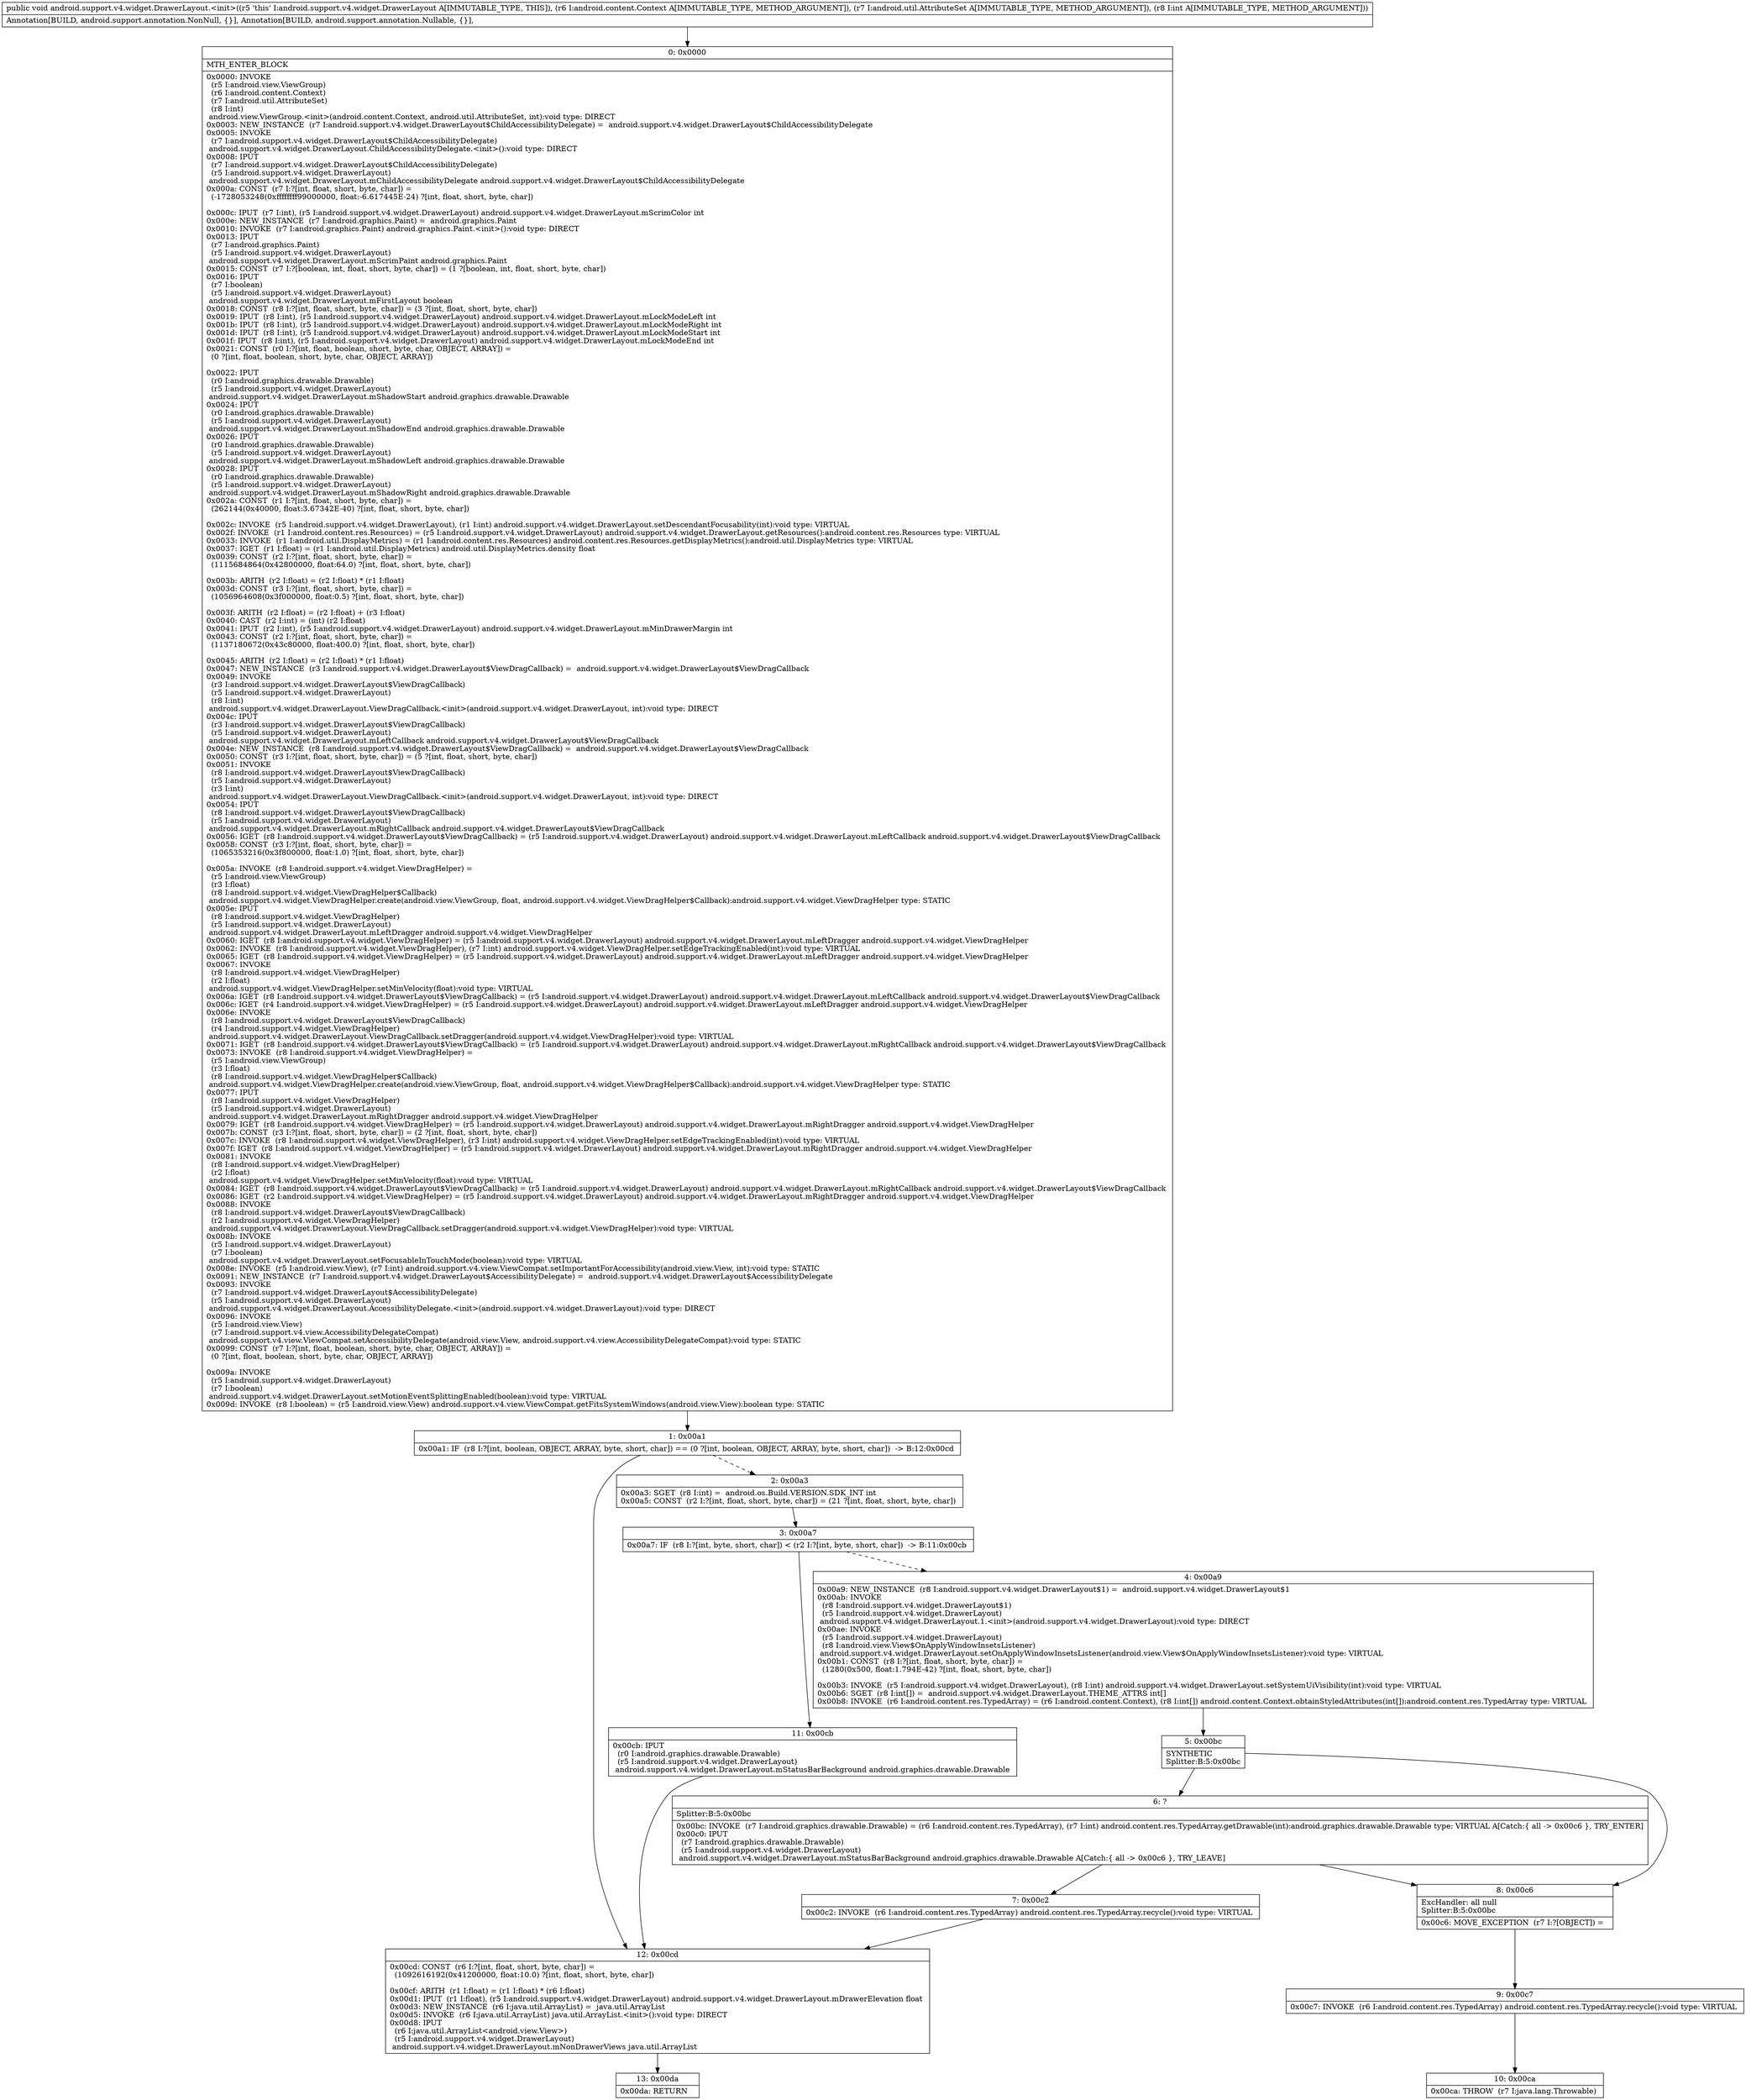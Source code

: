 digraph "CFG forandroid.support.v4.widget.DrawerLayout.\<init\>(Landroid\/content\/Context;Landroid\/util\/AttributeSet;I)V" {
Node_0 [shape=record,label="{0\:\ 0x0000|MTH_ENTER_BLOCK\l|0x0000: INVOKE  \l  (r5 I:android.view.ViewGroup)\l  (r6 I:android.content.Context)\l  (r7 I:android.util.AttributeSet)\l  (r8 I:int)\l android.view.ViewGroup.\<init\>(android.content.Context, android.util.AttributeSet, int):void type: DIRECT \l0x0003: NEW_INSTANCE  (r7 I:android.support.v4.widget.DrawerLayout$ChildAccessibilityDelegate) =  android.support.v4.widget.DrawerLayout$ChildAccessibilityDelegate \l0x0005: INVOKE  \l  (r7 I:android.support.v4.widget.DrawerLayout$ChildAccessibilityDelegate)\l android.support.v4.widget.DrawerLayout.ChildAccessibilityDelegate.\<init\>():void type: DIRECT \l0x0008: IPUT  \l  (r7 I:android.support.v4.widget.DrawerLayout$ChildAccessibilityDelegate)\l  (r5 I:android.support.v4.widget.DrawerLayout)\l android.support.v4.widget.DrawerLayout.mChildAccessibilityDelegate android.support.v4.widget.DrawerLayout$ChildAccessibilityDelegate \l0x000a: CONST  (r7 I:?[int, float, short, byte, char]) = \l  (\-1728053248(0xffffffff99000000, float:\-6.617445E\-24) ?[int, float, short, byte, char])\l \l0x000c: IPUT  (r7 I:int), (r5 I:android.support.v4.widget.DrawerLayout) android.support.v4.widget.DrawerLayout.mScrimColor int \l0x000e: NEW_INSTANCE  (r7 I:android.graphics.Paint) =  android.graphics.Paint \l0x0010: INVOKE  (r7 I:android.graphics.Paint) android.graphics.Paint.\<init\>():void type: DIRECT \l0x0013: IPUT  \l  (r7 I:android.graphics.Paint)\l  (r5 I:android.support.v4.widget.DrawerLayout)\l android.support.v4.widget.DrawerLayout.mScrimPaint android.graphics.Paint \l0x0015: CONST  (r7 I:?[boolean, int, float, short, byte, char]) = (1 ?[boolean, int, float, short, byte, char]) \l0x0016: IPUT  \l  (r7 I:boolean)\l  (r5 I:android.support.v4.widget.DrawerLayout)\l android.support.v4.widget.DrawerLayout.mFirstLayout boolean \l0x0018: CONST  (r8 I:?[int, float, short, byte, char]) = (3 ?[int, float, short, byte, char]) \l0x0019: IPUT  (r8 I:int), (r5 I:android.support.v4.widget.DrawerLayout) android.support.v4.widget.DrawerLayout.mLockModeLeft int \l0x001b: IPUT  (r8 I:int), (r5 I:android.support.v4.widget.DrawerLayout) android.support.v4.widget.DrawerLayout.mLockModeRight int \l0x001d: IPUT  (r8 I:int), (r5 I:android.support.v4.widget.DrawerLayout) android.support.v4.widget.DrawerLayout.mLockModeStart int \l0x001f: IPUT  (r8 I:int), (r5 I:android.support.v4.widget.DrawerLayout) android.support.v4.widget.DrawerLayout.mLockModeEnd int \l0x0021: CONST  (r0 I:?[int, float, boolean, short, byte, char, OBJECT, ARRAY]) = \l  (0 ?[int, float, boolean, short, byte, char, OBJECT, ARRAY])\l \l0x0022: IPUT  \l  (r0 I:android.graphics.drawable.Drawable)\l  (r5 I:android.support.v4.widget.DrawerLayout)\l android.support.v4.widget.DrawerLayout.mShadowStart android.graphics.drawable.Drawable \l0x0024: IPUT  \l  (r0 I:android.graphics.drawable.Drawable)\l  (r5 I:android.support.v4.widget.DrawerLayout)\l android.support.v4.widget.DrawerLayout.mShadowEnd android.graphics.drawable.Drawable \l0x0026: IPUT  \l  (r0 I:android.graphics.drawable.Drawable)\l  (r5 I:android.support.v4.widget.DrawerLayout)\l android.support.v4.widget.DrawerLayout.mShadowLeft android.graphics.drawable.Drawable \l0x0028: IPUT  \l  (r0 I:android.graphics.drawable.Drawable)\l  (r5 I:android.support.v4.widget.DrawerLayout)\l android.support.v4.widget.DrawerLayout.mShadowRight android.graphics.drawable.Drawable \l0x002a: CONST  (r1 I:?[int, float, short, byte, char]) = \l  (262144(0x40000, float:3.67342E\-40) ?[int, float, short, byte, char])\l \l0x002c: INVOKE  (r5 I:android.support.v4.widget.DrawerLayout), (r1 I:int) android.support.v4.widget.DrawerLayout.setDescendantFocusability(int):void type: VIRTUAL \l0x002f: INVOKE  (r1 I:android.content.res.Resources) = (r5 I:android.support.v4.widget.DrawerLayout) android.support.v4.widget.DrawerLayout.getResources():android.content.res.Resources type: VIRTUAL \l0x0033: INVOKE  (r1 I:android.util.DisplayMetrics) = (r1 I:android.content.res.Resources) android.content.res.Resources.getDisplayMetrics():android.util.DisplayMetrics type: VIRTUAL \l0x0037: IGET  (r1 I:float) = (r1 I:android.util.DisplayMetrics) android.util.DisplayMetrics.density float \l0x0039: CONST  (r2 I:?[int, float, short, byte, char]) = \l  (1115684864(0x42800000, float:64.0) ?[int, float, short, byte, char])\l \l0x003b: ARITH  (r2 I:float) = (r2 I:float) * (r1 I:float) \l0x003d: CONST  (r3 I:?[int, float, short, byte, char]) = \l  (1056964608(0x3f000000, float:0.5) ?[int, float, short, byte, char])\l \l0x003f: ARITH  (r2 I:float) = (r2 I:float) + (r3 I:float) \l0x0040: CAST  (r2 I:int) = (int) (r2 I:float) \l0x0041: IPUT  (r2 I:int), (r5 I:android.support.v4.widget.DrawerLayout) android.support.v4.widget.DrawerLayout.mMinDrawerMargin int \l0x0043: CONST  (r2 I:?[int, float, short, byte, char]) = \l  (1137180672(0x43c80000, float:400.0) ?[int, float, short, byte, char])\l \l0x0045: ARITH  (r2 I:float) = (r2 I:float) * (r1 I:float) \l0x0047: NEW_INSTANCE  (r3 I:android.support.v4.widget.DrawerLayout$ViewDragCallback) =  android.support.v4.widget.DrawerLayout$ViewDragCallback \l0x0049: INVOKE  \l  (r3 I:android.support.v4.widget.DrawerLayout$ViewDragCallback)\l  (r5 I:android.support.v4.widget.DrawerLayout)\l  (r8 I:int)\l android.support.v4.widget.DrawerLayout.ViewDragCallback.\<init\>(android.support.v4.widget.DrawerLayout, int):void type: DIRECT \l0x004c: IPUT  \l  (r3 I:android.support.v4.widget.DrawerLayout$ViewDragCallback)\l  (r5 I:android.support.v4.widget.DrawerLayout)\l android.support.v4.widget.DrawerLayout.mLeftCallback android.support.v4.widget.DrawerLayout$ViewDragCallback \l0x004e: NEW_INSTANCE  (r8 I:android.support.v4.widget.DrawerLayout$ViewDragCallback) =  android.support.v4.widget.DrawerLayout$ViewDragCallback \l0x0050: CONST  (r3 I:?[int, float, short, byte, char]) = (5 ?[int, float, short, byte, char]) \l0x0051: INVOKE  \l  (r8 I:android.support.v4.widget.DrawerLayout$ViewDragCallback)\l  (r5 I:android.support.v4.widget.DrawerLayout)\l  (r3 I:int)\l android.support.v4.widget.DrawerLayout.ViewDragCallback.\<init\>(android.support.v4.widget.DrawerLayout, int):void type: DIRECT \l0x0054: IPUT  \l  (r8 I:android.support.v4.widget.DrawerLayout$ViewDragCallback)\l  (r5 I:android.support.v4.widget.DrawerLayout)\l android.support.v4.widget.DrawerLayout.mRightCallback android.support.v4.widget.DrawerLayout$ViewDragCallback \l0x0056: IGET  (r8 I:android.support.v4.widget.DrawerLayout$ViewDragCallback) = (r5 I:android.support.v4.widget.DrawerLayout) android.support.v4.widget.DrawerLayout.mLeftCallback android.support.v4.widget.DrawerLayout$ViewDragCallback \l0x0058: CONST  (r3 I:?[int, float, short, byte, char]) = \l  (1065353216(0x3f800000, float:1.0) ?[int, float, short, byte, char])\l \l0x005a: INVOKE  (r8 I:android.support.v4.widget.ViewDragHelper) = \l  (r5 I:android.view.ViewGroup)\l  (r3 I:float)\l  (r8 I:android.support.v4.widget.ViewDragHelper$Callback)\l android.support.v4.widget.ViewDragHelper.create(android.view.ViewGroup, float, android.support.v4.widget.ViewDragHelper$Callback):android.support.v4.widget.ViewDragHelper type: STATIC \l0x005e: IPUT  \l  (r8 I:android.support.v4.widget.ViewDragHelper)\l  (r5 I:android.support.v4.widget.DrawerLayout)\l android.support.v4.widget.DrawerLayout.mLeftDragger android.support.v4.widget.ViewDragHelper \l0x0060: IGET  (r8 I:android.support.v4.widget.ViewDragHelper) = (r5 I:android.support.v4.widget.DrawerLayout) android.support.v4.widget.DrawerLayout.mLeftDragger android.support.v4.widget.ViewDragHelper \l0x0062: INVOKE  (r8 I:android.support.v4.widget.ViewDragHelper), (r7 I:int) android.support.v4.widget.ViewDragHelper.setEdgeTrackingEnabled(int):void type: VIRTUAL \l0x0065: IGET  (r8 I:android.support.v4.widget.ViewDragHelper) = (r5 I:android.support.v4.widget.DrawerLayout) android.support.v4.widget.DrawerLayout.mLeftDragger android.support.v4.widget.ViewDragHelper \l0x0067: INVOKE  \l  (r8 I:android.support.v4.widget.ViewDragHelper)\l  (r2 I:float)\l android.support.v4.widget.ViewDragHelper.setMinVelocity(float):void type: VIRTUAL \l0x006a: IGET  (r8 I:android.support.v4.widget.DrawerLayout$ViewDragCallback) = (r5 I:android.support.v4.widget.DrawerLayout) android.support.v4.widget.DrawerLayout.mLeftCallback android.support.v4.widget.DrawerLayout$ViewDragCallback \l0x006c: IGET  (r4 I:android.support.v4.widget.ViewDragHelper) = (r5 I:android.support.v4.widget.DrawerLayout) android.support.v4.widget.DrawerLayout.mLeftDragger android.support.v4.widget.ViewDragHelper \l0x006e: INVOKE  \l  (r8 I:android.support.v4.widget.DrawerLayout$ViewDragCallback)\l  (r4 I:android.support.v4.widget.ViewDragHelper)\l android.support.v4.widget.DrawerLayout.ViewDragCallback.setDragger(android.support.v4.widget.ViewDragHelper):void type: VIRTUAL \l0x0071: IGET  (r8 I:android.support.v4.widget.DrawerLayout$ViewDragCallback) = (r5 I:android.support.v4.widget.DrawerLayout) android.support.v4.widget.DrawerLayout.mRightCallback android.support.v4.widget.DrawerLayout$ViewDragCallback \l0x0073: INVOKE  (r8 I:android.support.v4.widget.ViewDragHelper) = \l  (r5 I:android.view.ViewGroup)\l  (r3 I:float)\l  (r8 I:android.support.v4.widget.ViewDragHelper$Callback)\l android.support.v4.widget.ViewDragHelper.create(android.view.ViewGroup, float, android.support.v4.widget.ViewDragHelper$Callback):android.support.v4.widget.ViewDragHelper type: STATIC \l0x0077: IPUT  \l  (r8 I:android.support.v4.widget.ViewDragHelper)\l  (r5 I:android.support.v4.widget.DrawerLayout)\l android.support.v4.widget.DrawerLayout.mRightDragger android.support.v4.widget.ViewDragHelper \l0x0079: IGET  (r8 I:android.support.v4.widget.ViewDragHelper) = (r5 I:android.support.v4.widget.DrawerLayout) android.support.v4.widget.DrawerLayout.mRightDragger android.support.v4.widget.ViewDragHelper \l0x007b: CONST  (r3 I:?[int, float, short, byte, char]) = (2 ?[int, float, short, byte, char]) \l0x007c: INVOKE  (r8 I:android.support.v4.widget.ViewDragHelper), (r3 I:int) android.support.v4.widget.ViewDragHelper.setEdgeTrackingEnabled(int):void type: VIRTUAL \l0x007f: IGET  (r8 I:android.support.v4.widget.ViewDragHelper) = (r5 I:android.support.v4.widget.DrawerLayout) android.support.v4.widget.DrawerLayout.mRightDragger android.support.v4.widget.ViewDragHelper \l0x0081: INVOKE  \l  (r8 I:android.support.v4.widget.ViewDragHelper)\l  (r2 I:float)\l android.support.v4.widget.ViewDragHelper.setMinVelocity(float):void type: VIRTUAL \l0x0084: IGET  (r8 I:android.support.v4.widget.DrawerLayout$ViewDragCallback) = (r5 I:android.support.v4.widget.DrawerLayout) android.support.v4.widget.DrawerLayout.mRightCallback android.support.v4.widget.DrawerLayout$ViewDragCallback \l0x0086: IGET  (r2 I:android.support.v4.widget.ViewDragHelper) = (r5 I:android.support.v4.widget.DrawerLayout) android.support.v4.widget.DrawerLayout.mRightDragger android.support.v4.widget.ViewDragHelper \l0x0088: INVOKE  \l  (r8 I:android.support.v4.widget.DrawerLayout$ViewDragCallback)\l  (r2 I:android.support.v4.widget.ViewDragHelper)\l android.support.v4.widget.DrawerLayout.ViewDragCallback.setDragger(android.support.v4.widget.ViewDragHelper):void type: VIRTUAL \l0x008b: INVOKE  \l  (r5 I:android.support.v4.widget.DrawerLayout)\l  (r7 I:boolean)\l android.support.v4.widget.DrawerLayout.setFocusableInTouchMode(boolean):void type: VIRTUAL \l0x008e: INVOKE  (r5 I:android.view.View), (r7 I:int) android.support.v4.view.ViewCompat.setImportantForAccessibility(android.view.View, int):void type: STATIC \l0x0091: NEW_INSTANCE  (r7 I:android.support.v4.widget.DrawerLayout$AccessibilityDelegate) =  android.support.v4.widget.DrawerLayout$AccessibilityDelegate \l0x0093: INVOKE  \l  (r7 I:android.support.v4.widget.DrawerLayout$AccessibilityDelegate)\l  (r5 I:android.support.v4.widget.DrawerLayout)\l android.support.v4.widget.DrawerLayout.AccessibilityDelegate.\<init\>(android.support.v4.widget.DrawerLayout):void type: DIRECT \l0x0096: INVOKE  \l  (r5 I:android.view.View)\l  (r7 I:android.support.v4.view.AccessibilityDelegateCompat)\l android.support.v4.view.ViewCompat.setAccessibilityDelegate(android.view.View, android.support.v4.view.AccessibilityDelegateCompat):void type: STATIC \l0x0099: CONST  (r7 I:?[int, float, boolean, short, byte, char, OBJECT, ARRAY]) = \l  (0 ?[int, float, boolean, short, byte, char, OBJECT, ARRAY])\l \l0x009a: INVOKE  \l  (r5 I:android.support.v4.widget.DrawerLayout)\l  (r7 I:boolean)\l android.support.v4.widget.DrawerLayout.setMotionEventSplittingEnabled(boolean):void type: VIRTUAL \l0x009d: INVOKE  (r8 I:boolean) = (r5 I:android.view.View) android.support.v4.view.ViewCompat.getFitsSystemWindows(android.view.View):boolean type: STATIC \l}"];
Node_1 [shape=record,label="{1\:\ 0x00a1|0x00a1: IF  (r8 I:?[int, boolean, OBJECT, ARRAY, byte, short, char]) == (0 ?[int, boolean, OBJECT, ARRAY, byte, short, char])  \-\> B:12:0x00cd \l}"];
Node_2 [shape=record,label="{2\:\ 0x00a3|0x00a3: SGET  (r8 I:int) =  android.os.Build.VERSION.SDK_INT int \l0x00a5: CONST  (r2 I:?[int, float, short, byte, char]) = (21 ?[int, float, short, byte, char]) \l}"];
Node_3 [shape=record,label="{3\:\ 0x00a7|0x00a7: IF  (r8 I:?[int, byte, short, char]) \< (r2 I:?[int, byte, short, char])  \-\> B:11:0x00cb \l}"];
Node_4 [shape=record,label="{4\:\ 0x00a9|0x00a9: NEW_INSTANCE  (r8 I:android.support.v4.widget.DrawerLayout$1) =  android.support.v4.widget.DrawerLayout$1 \l0x00ab: INVOKE  \l  (r8 I:android.support.v4.widget.DrawerLayout$1)\l  (r5 I:android.support.v4.widget.DrawerLayout)\l android.support.v4.widget.DrawerLayout.1.\<init\>(android.support.v4.widget.DrawerLayout):void type: DIRECT \l0x00ae: INVOKE  \l  (r5 I:android.support.v4.widget.DrawerLayout)\l  (r8 I:android.view.View$OnApplyWindowInsetsListener)\l android.support.v4.widget.DrawerLayout.setOnApplyWindowInsetsListener(android.view.View$OnApplyWindowInsetsListener):void type: VIRTUAL \l0x00b1: CONST  (r8 I:?[int, float, short, byte, char]) = \l  (1280(0x500, float:1.794E\-42) ?[int, float, short, byte, char])\l \l0x00b3: INVOKE  (r5 I:android.support.v4.widget.DrawerLayout), (r8 I:int) android.support.v4.widget.DrawerLayout.setSystemUiVisibility(int):void type: VIRTUAL \l0x00b6: SGET  (r8 I:int[]) =  android.support.v4.widget.DrawerLayout.THEME_ATTRS int[] \l0x00b8: INVOKE  (r6 I:android.content.res.TypedArray) = (r6 I:android.content.Context), (r8 I:int[]) android.content.Context.obtainStyledAttributes(int[]):android.content.res.TypedArray type: VIRTUAL \l}"];
Node_5 [shape=record,label="{5\:\ 0x00bc|SYNTHETIC\lSplitter:B:5:0x00bc\l}"];
Node_6 [shape=record,label="{6\:\ ?|Splitter:B:5:0x00bc\l|0x00bc: INVOKE  (r7 I:android.graphics.drawable.Drawable) = (r6 I:android.content.res.TypedArray), (r7 I:int) android.content.res.TypedArray.getDrawable(int):android.graphics.drawable.Drawable type: VIRTUAL A[Catch:\{ all \-\> 0x00c6 \}, TRY_ENTER]\l0x00c0: IPUT  \l  (r7 I:android.graphics.drawable.Drawable)\l  (r5 I:android.support.v4.widget.DrawerLayout)\l android.support.v4.widget.DrawerLayout.mStatusBarBackground android.graphics.drawable.Drawable A[Catch:\{ all \-\> 0x00c6 \}, TRY_LEAVE]\l}"];
Node_7 [shape=record,label="{7\:\ 0x00c2|0x00c2: INVOKE  (r6 I:android.content.res.TypedArray) android.content.res.TypedArray.recycle():void type: VIRTUAL \l}"];
Node_8 [shape=record,label="{8\:\ 0x00c6|ExcHandler: all null\lSplitter:B:5:0x00bc\l|0x00c6: MOVE_EXCEPTION  (r7 I:?[OBJECT]) =  \l}"];
Node_9 [shape=record,label="{9\:\ 0x00c7|0x00c7: INVOKE  (r6 I:android.content.res.TypedArray) android.content.res.TypedArray.recycle():void type: VIRTUAL \l}"];
Node_10 [shape=record,label="{10\:\ 0x00ca|0x00ca: THROW  (r7 I:java.lang.Throwable) \l}"];
Node_11 [shape=record,label="{11\:\ 0x00cb|0x00cb: IPUT  \l  (r0 I:android.graphics.drawable.Drawable)\l  (r5 I:android.support.v4.widget.DrawerLayout)\l android.support.v4.widget.DrawerLayout.mStatusBarBackground android.graphics.drawable.Drawable \l}"];
Node_12 [shape=record,label="{12\:\ 0x00cd|0x00cd: CONST  (r6 I:?[int, float, short, byte, char]) = \l  (1092616192(0x41200000, float:10.0) ?[int, float, short, byte, char])\l \l0x00cf: ARITH  (r1 I:float) = (r1 I:float) * (r6 I:float) \l0x00d1: IPUT  (r1 I:float), (r5 I:android.support.v4.widget.DrawerLayout) android.support.v4.widget.DrawerLayout.mDrawerElevation float \l0x00d3: NEW_INSTANCE  (r6 I:java.util.ArrayList) =  java.util.ArrayList \l0x00d5: INVOKE  (r6 I:java.util.ArrayList) java.util.ArrayList.\<init\>():void type: DIRECT \l0x00d8: IPUT  \l  (r6 I:java.util.ArrayList\<android.view.View\>)\l  (r5 I:android.support.v4.widget.DrawerLayout)\l android.support.v4.widget.DrawerLayout.mNonDrawerViews java.util.ArrayList \l}"];
Node_13 [shape=record,label="{13\:\ 0x00da|0x00da: RETURN   \l}"];
MethodNode[shape=record,label="{public void android.support.v4.widget.DrawerLayout.\<init\>((r5 'this' I:android.support.v4.widget.DrawerLayout A[IMMUTABLE_TYPE, THIS]), (r6 I:android.content.Context A[IMMUTABLE_TYPE, METHOD_ARGUMENT]), (r7 I:android.util.AttributeSet A[IMMUTABLE_TYPE, METHOD_ARGUMENT]), (r8 I:int A[IMMUTABLE_TYPE, METHOD_ARGUMENT]))  | Annotation[BUILD, android.support.annotation.NonNull, \{\}], Annotation[BUILD, android.support.annotation.Nullable, \{\}], \l}"];
MethodNode -> Node_0;
Node_0 -> Node_1;
Node_1 -> Node_2[style=dashed];
Node_1 -> Node_12;
Node_2 -> Node_3;
Node_3 -> Node_4[style=dashed];
Node_3 -> Node_11;
Node_4 -> Node_5;
Node_5 -> Node_6;
Node_5 -> Node_8;
Node_6 -> Node_7;
Node_6 -> Node_8;
Node_7 -> Node_12;
Node_8 -> Node_9;
Node_9 -> Node_10;
Node_11 -> Node_12;
Node_12 -> Node_13;
}

